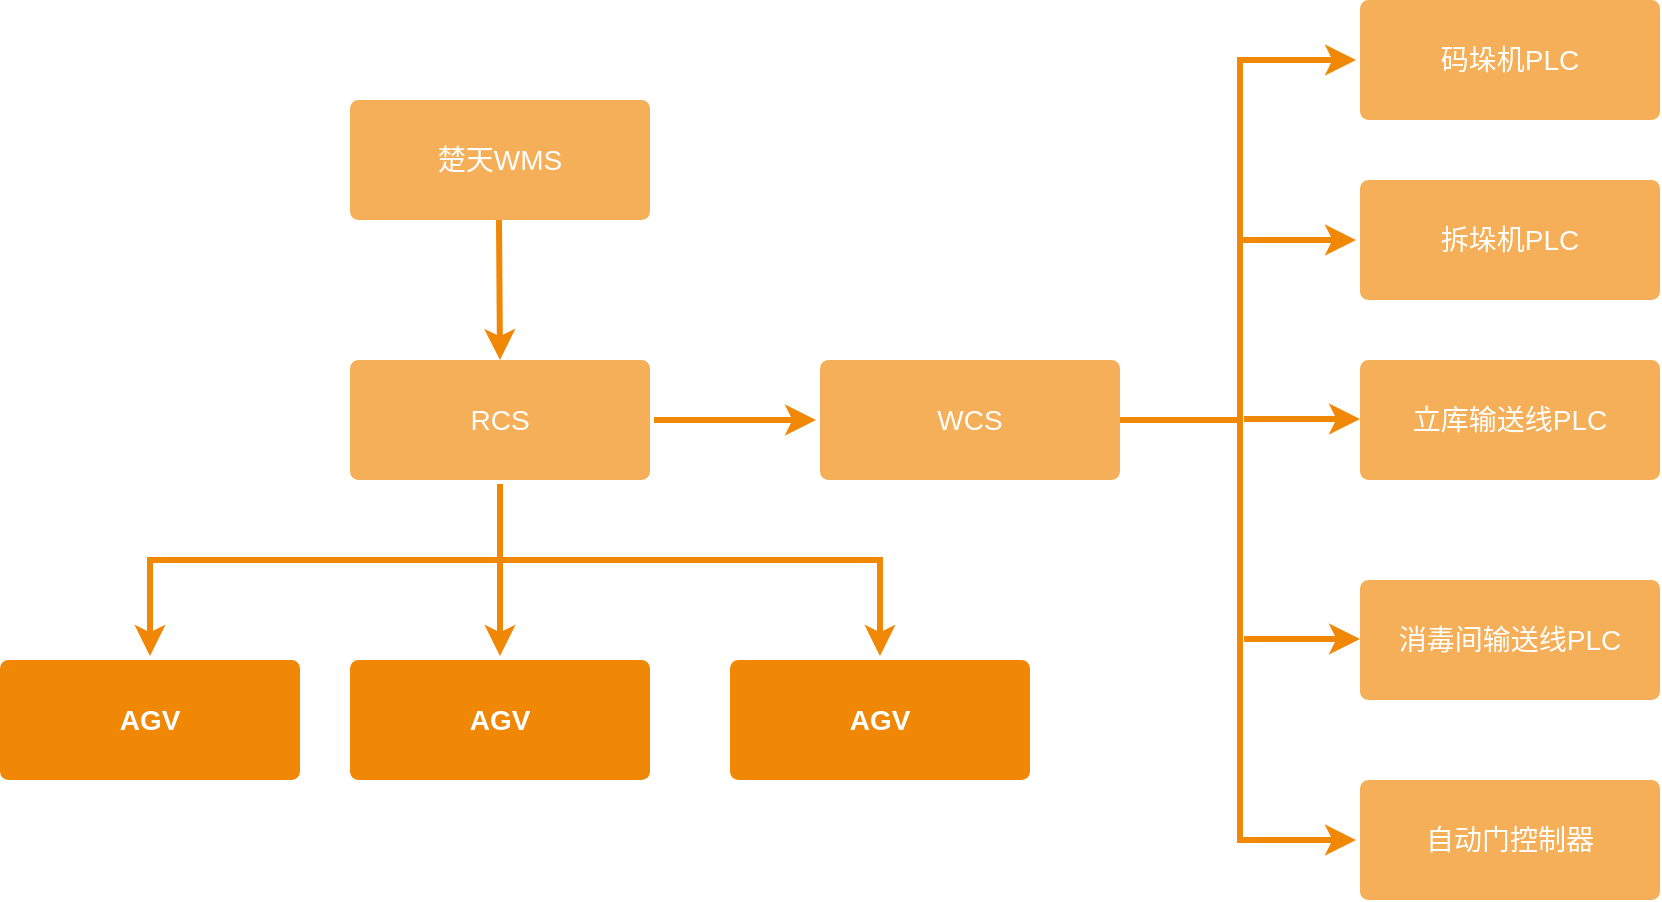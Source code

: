 <mxfile version="24.7.17">
  <diagram id="6a731a19-8d31-9384-78a2-239565b7b9f0" name="Page-1">
    <mxGraphModel dx="1674" dy="756" grid="1" gridSize="10" guides="1" tooltips="1" connect="1" arrows="1" fold="1" page="1" pageScale="1" pageWidth="1169" pageHeight="827" background="none" math="0" shadow="0">
      <root>
        <mxCell id="0" />
        <mxCell id="1" parent="0" />
        <mxCell id="1764" value="AGV" style="rounded=1;whiteSpace=wrap;html=1;shadow=0;labelBackgroundColor=none;strokeColor=none;strokeWidth=3;fillColor=#F08705;fontFamily=Helvetica;fontSize=14;fontColor=#FFFFFF;align=center;spacing=5;fontStyle=1;arcSize=7;perimeterSpacing=2;" parent="1" vertex="1">
          <mxGeometry x="395" y="370" width="150" height="60" as="geometry" />
        </mxCell>
        <mxCell id="1765" value="WCS" style="rounded=1;whiteSpace=wrap;html=1;shadow=0;labelBackgroundColor=none;strokeColor=none;strokeWidth=3;fillColor=#f5af58;fontFamily=Helvetica;fontSize=14;fontColor=#FFFFFF;align=center;spacing=5;arcSize=7;perimeterSpacing=2;" parent="1" vertex="1">
          <mxGeometry x="630" y="220" width="150" height="60" as="geometry" />
        </mxCell>
        <mxCell id="1766" value="" style="edgeStyle=none;rounded=0;jumpStyle=none;html=1;shadow=0;labelBackgroundColor=none;startArrow=none;startFill=0;endArrow=classic;endFill=1;jettySize=auto;orthogonalLoop=1;strokeColor=#F08705;strokeWidth=3;fontFamily=Helvetica;fontSize=14;fontColor=#FFFFFF;spacing=5;entryX=0;entryY=0.5;entryDx=0;entryDy=0;exitX=1;exitY=0.5;exitDx=0;exitDy=0;" parent="1" source="1767" target="1765" edge="1">
          <mxGeometry relative="1" as="geometry" />
        </mxCell>
        <mxCell id="1767" value="RCS" style="rounded=1;whiteSpace=wrap;html=1;shadow=0;labelBackgroundColor=none;strokeColor=none;strokeWidth=3;fillColor=#f5af58;fontFamily=Helvetica;fontSize=14;fontColor=#FFFFFF;align=center;spacing=5;arcSize=7;perimeterSpacing=2;" parent="1" vertex="1">
          <mxGeometry x="395" y="220" width="150" height="60" as="geometry" />
        </mxCell>
        <mxCell id="1768" value="" style="edgeStyle=none;rounded=0;jumpStyle=none;html=1;shadow=0;labelBackgroundColor=none;startArrow=none;startFill=0;endArrow=classic;endFill=1;jettySize=auto;orthogonalLoop=1;strokeColor=#F08705;strokeWidth=3;fontFamily=Helvetica;fontSize=14;fontColor=#FFFFFF;spacing=5;entryX=0.5;entryY=0;entryDx=0;entryDy=0;exitX=0.5;exitY=1;exitDx=0;exitDy=0;" parent="1" source="1767" target="1764" edge="1">
          <mxGeometry relative="1" as="geometry">
            <mxPoint x="510" y="319.5" as="sourcePoint" />
          </mxGeometry>
        </mxCell>
        <mxCell id="1769" value="楚天WMS" style="rounded=1;whiteSpace=wrap;html=1;shadow=0;labelBackgroundColor=none;strokeColor=none;strokeWidth=3;fillColor=#f5af58;fontFamily=Helvetica;fontSize=14;fontColor=#FFFFFF;align=center;spacing=5;arcSize=7;perimeterSpacing=2;" parent="1" vertex="1">
          <mxGeometry x="395" y="90" width="150" height="60" as="geometry" />
        </mxCell>
        <mxCell id="1770" value="" style="edgeStyle=none;rounded=0;jumpStyle=none;html=1;shadow=0;labelBackgroundColor=none;startArrow=none;startFill=0;endArrow=classic;endFill=1;jettySize=auto;orthogonalLoop=1;strokeColor=#F08705;strokeWidth=3;fontFamily=Helvetica;fontSize=14;fontColor=#FFFFFF;spacing=5;exitX=1;exitY=0.5;exitDx=0;exitDy=0;entryX=0;entryY=0.5;entryDx=0;entryDy=0;" parent="1" source="1765" target="zb6B7RwU2urwTFCcEJx9-1779" edge="1">
          <mxGeometry relative="1" as="geometry">
            <mxPoint x="825" y="322" as="sourcePoint" />
            <mxPoint x="750" y="370" as="targetPoint" />
            <Array as="points">
              <mxPoint x="840" y="250" />
              <mxPoint x="840" y="70" />
            </Array>
          </mxGeometry>
        </mxCell>
        <mxCell id="zb6B7RwU2urwTFCcEJx9-1779" value="码垛机PLC" style="rounded=1;whiteSpace=wrap;html=1;shadow=0;labelBackgroundColor=none;strokeColor=none;strokeWidth=3;fillColor=#f5af58;fontFamily=Helvetica;fontSize=14;fontColor=#FFFFFF;align=center;spacing=5;arcSize=7;perimeterSpacing=2;" vertex="1" parent="1">
          <mxGeometry x="900" y="40" width="150" height="60" as="geometry" />
        </mxCell>
        <mxCell id="zb6B7RwU2urwTFCcEJx9-1780" value="拆垛机PLC" style="rounded=1;whiteSpace=wrap;html=1;shadow=0;labelBackgroundColor=none;strokeColor=none;strokeWidth=3;fillColor=#f5af58;fontFamily=Helvetica;fontSize=14;fontColor=#FFFFFF;align=center;spacing=5;arcSize=7;perimeterSpacing=2;" vertex="1" parent="1">
          <mxGeometry x="900" y="130" width="150" height="60" as="geometry" />
        </mxCell>
        <mxCell id="zb6B7RwU2urwTFCcEJx9-1781" value="立库输送线PLC" style="rounded=1;whiteSpace=wrap;html=1;shadow=0;labelBackgroundColor=none;strokeColor=none;strokeWidth=3;fillColor=#f5af58;fontFamily=Helvetica;fontSize=14;fontColor=#FFFFFF;align=center;spacing=5;arcSize=7;perimeterSpacing=2;" vertex="1" parent="1">
          <mxGeometry x="900" y="220" width="150" height="60" as="geometry" />
        </mxCell>
        <mxCell id="zb6B7RwU2urwTFCcEJx9-1782" value="消毒间输送线PLC" style="rounded=1;whiteSpace=wrap;html=1;shadow=0;labelBackgroundColor=none;strokeColor=none;strokeWidth=3;fillColor=#f5af58;fontFamily=Helvetica;fontSize=14;fontColor=#FFFFFF;align=center;spacing=5;arcSize=7;perimeterSpacing=2;" vertex="1" parent="1">
          <mxGeometry x="900" y="330" width="150" height="60" as="geometry" />
        </mxCell>
        <mxCell id="zb6B7RwU2urwTFCcEJx9-1783" value="自动门控制器" style="rounded=1;whiteSpace=wrap;html=1;shadow=0;labelBackgroundColor=none;strokeColor=none;strokeWidth=3;fillColor=#f5af58;fontFamily=Helvetica;fontSize=14;fontColor=#FFFFFF;align=center;spacing=5;arcSize=7;perimeterSpacing=2;" vertex="1" parent="1">
          <mxGeometry x="900" y="430" width="150" height="60" as="geometry" />
        </mxCell>
        <mxCell id="zb6B7RwU2urwTFCcEJx9-1784" value="" style="edgeStyle=none;rounded=0;jumpStyle=none;html=1;shadow=0;labelBackgroundColor=none;startArrow=none;startFill=0;endArrow=classic;endFill=1;jettySize=auto;orthogonalLoop=1;strokeColor=#F08705;strokeWidth=3;fontFamily=Helvetica;fontSize=14;fontColor=#FFFFFF;spacing=5;entryX=0;entryY=0.5;entryDx=0;entryDy=0;" edge="1" parent="1" target="zb6B7RwU2urwTFCcEJx9-1780">
          <mxGeometry relative="1" as="geometry">
            <mxPoint x="840" y="160" as="sourcePoint" />
            <mxPoint x="908" y="80" as="targetPoint" />
            <Array as="points" />
          </mxGeometry>
        </mxCell>
        <mxCell id="zb6B7RwU2urwTFCcEJx9-1785" value="" style="edgeStyle=none;rounded=0;jumpStyle=none;html=1;shadow=0;labelBackgroundColor=none;startArrow=none;startFill=0;endArrow=classic;endFill=1;jettySize=auto;orthogonalLoop=1;strokeColor=#F08705;strokeWidth=3;fontFamily=Helvetica;fontSize=14;fontColor=#FFFFFF;spacing=5;entryX=0;entryY=0.5;entryDx=0;entryDy=0;" edge="1" parent="1">
          <mxGeometry relative="1" as="geometry">
            <mxPoint x="842" y="249.5" as="sourcePoint" />
            <mxPoint x="900" y="249.5" as="targetPoint" />
            <Array as="points" />
          </mxGeometry>
        </mxCell>
        <mxCell id="zb6B7RwU2urwTFCcEJx9-1786" value="" style="edgeStyle=none;rounded=0;jumpStyle=none;html=1;shadow=0;labelBackgroundColor=none;startArrow=none;startFill=0;endArrow=classic;endFill=1;jettySize=auto;orthogonalLoop=1;strokeColor=#F08705;strokeWidth=3;fontFamily=Helvetica;fontSize=14;fontColor=#FFFFFF;spacing=5;entryX=0;entryY=0.5;entryDx=0;entryDy=0;" edge="1" parent="1" target="zb6B7RwU2urwTFCcEJx9-1783">
          <mxGeometry relative="1" as="geometry">
            <mxPoint x="780" y="250" as="sourcePoint" />
            <mxPoint x="878" y="359.5" as="targetPoint" />
            <Array as="points">
              <mxPoint x="840" y="250" />
              <mxPoint x="840" y="460" />
            </Array>
          </mxGeometry>
        </mxCell>
        <mxCell id="zb6B7RwU2urwTFCcEJx9-1787" value="" style="edgeStyle=none;rounded=0;jumpStyle=none;html=1;shadow=0;labelBackgroundColor=none;startArrow=none;startFill=0;endArrow=classic;endFill=1;jettySize=auto;orthogonalLoop=1;strokeColor=#F08705;strokeWidth=3;fontFamily=Helvetica;fontSize=14;fontColor=#FFFFFF;spacing=5;entryX=0;entryY=0.5;entryDx=0;entryDy=0;" edge="1" parent="1">
          <mxGeometry relative="1" as="geometry">
            <mxPoint x="842" y="359.5" as="sourcePoint" />
            <mxPoint x="900" y="359.5" as="targetPoint" />
            <Array as="points" />
          </mxGeometry>
        </mxCell>
        <mxCell id="zb6B7RwU2urwTFCcEJx9-1788" value="" style="edgeStyle=none;rounded=0;jumpStyle=none;html=1;shadow=0;labelBackgroundColor=none;startArrow=none;startFill=0;endArrow=classic;endFill=1;jettySize=auto;orthogonalLoop=1;strokeColor=#F08705;strokeWidth=3;fontFamily=Helvetica;fontSize=14;fontColor=#FFFFFF;spacing=5;exitX=0.5;exitY=1;exitDx=0;exitDy=0;" edge="1" parent="1">
          <mxGeometry relative="1" as="geometry">
            <mxPoint x="469.5" y="150" as="sourcePoint" />
            <mxPoint x="470" y="220" as="targetPoint" />
          </mxGeometry>
        </mxCell>
        <mxCell id="zb6B7RwU2urwTFCcEJx9-1789" value="AGV" style="rounded=1;whiteSpace=wrap;html=1;shadow=0;labelBackgroundColor=none;strokeColor=none;strokeWidth=3;fillColor=#F08705;fontFamily=Helvetica;fontSize=14;fontColor=#FFFFFF;align=center;spacing=5;fontStyle=1;arcSize=7;perimeterSpacing=2;" vertex="1" parent="1">
          <mxGeometry x="220" y="370" width="150" height="60" as="geometry" />
        </mxCell>
        <mxCell id="zb6B7RwU2urwTFCcEJx9-1790" value="AGV" style="rounded=1;whiteSpace=wrap;html=1;shadow=0;labelBackgroundColor=none;strokeColor=none;strokeWidth=3;fillColor=#F08705;fontFamily=Helvetica;fontSize=14;fontColor=#FFFFFF;align=center;spacing=5;fontStyle=1;arcSize=7;perimeterSpacing=2;" vertex="1" parent="1">
          <mxGeometry x="585" y="370" width="150" height="60" as="geometry" />
        </mxCell>
        <mxCell id="zb6B7RwU2urwTFCcEJx9-1791" value="" style="edgeStyle=none;rounded=0;jumpStyle=none;html=1;shadow=0;labelBackgroundColor=none;startArrow=none;startFill=0;endArrow=classic;endFill=1;jettySize=auto;orthogonalLoop=1;strokeColor=#F08705;strokeWidth=3;fontFamily=Helvetica;fontSize=14;fontColor=#FFFFFF;spacing=5;entryX=0.5;entryY=0;entryDx=0;entryDy=0;exitX=0.5;exitY=1;exitDx=0;exitDy=0;" edge="1" parent="1" source="1767" target="zb6B7RwU2urwTFCcEJx9-1790">
          <mxGeometry relative="1" as="geometry">
            <mxPoint x="480" y="292" as="sourcePoint" />
            <mxPoint x="480" y="378" as="targetPoint" />
            <Array as="points">
              <mxPoint x="470" y="320" />
              <mxPoint x="660" y="320" />
            </Array>
          </mxGeometry>
        </mxCell>
        <mxCell id="zb6B7RwU2urwTFCcEJx9-1792" value="" style="edgeStyle=none;rounded=0;jumpStyle=none;html=1;shadow=0;labelBackgroundColor=none;startArrow=none;startFill=0;endArrow=classic;endFill=1;jettySize=auto;orthogonalLoop=1;strokeColor=#F08705;strokeWidth=3;fontFamily=Helvetica;fontSize=14;fontColor=#FFFFFF;spacing=5;entryX=0.5;entryY=0;entryDx=0;entryDy=0;exitX=0.5;exitY=1;exitDx=0;exitDy=0;" edge="1" parent="1" source="1767" target="zb6B7RwU2urwTFCcEJx9-1789">
          <mxGeometry relative="1" as="geometry">
            <mxPoint x="300" y="270" as="sourcePoint" />
            <mxPoint x="300" y="356" as="targetPoint" />
            <Array as="points">
              <mxPoint x="470" y="320" />
              <mxPoint x="295" y="320" />
            </Array>
          </mxGeometry>
        </mxCell>
      </root>
    </mxGraphModel>
  </diagram>
</mxfile>
